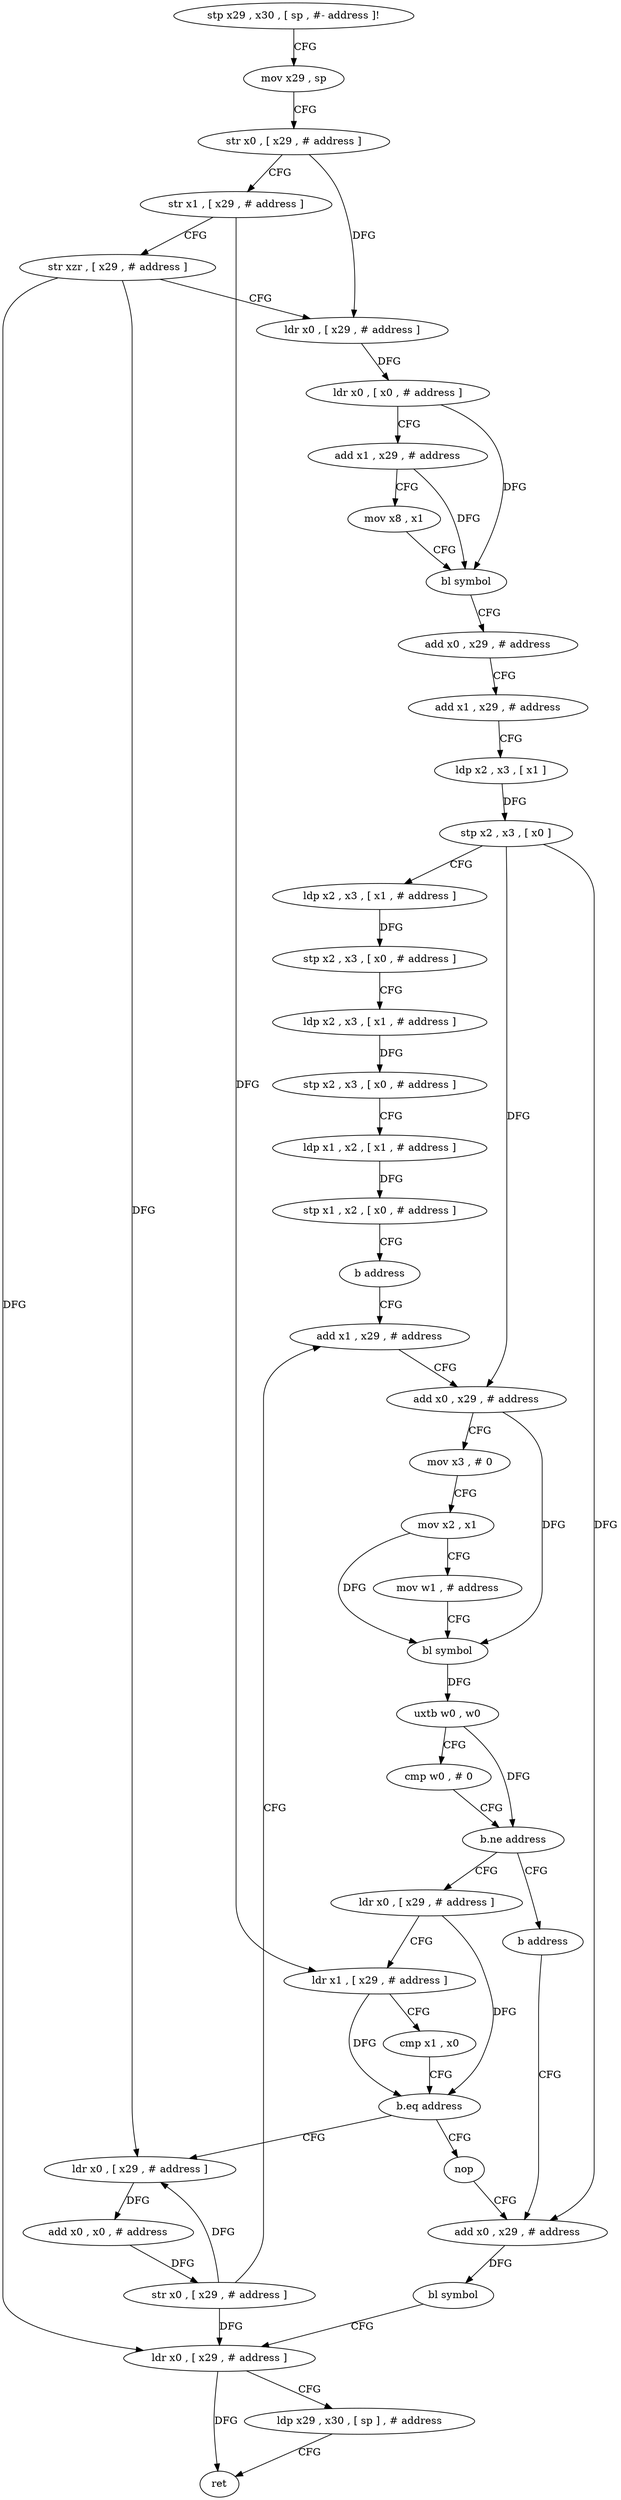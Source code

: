 digraph "func" {
"92004" [label = "stp x29 , x30 , [ sp , #- address ]!" ]
"92008" [label = "mov x29 , sp" ]
"92012" [label = "str x0 , [ x29 , # address ]" ]
"92016" [label = "str x1 , [ x29 , # address ]" ]
"92020" [label = "str xzr , [ x29 , # address ]" ]
"92024" [label = "ldr x0 , [ x29 , # address ]" ]
"92028" [label = "ldr x0 , [ x0 , # address ]" ]
"92032" [label = "add x1 , x29 , # address" ]
"92036" [label = "mov x8 , x1" ]
"92040" [label = "bl symbol" ]
"92044" [label = "add x0 , x29 , # address" ]
"92048" [label = "add x1 , x29 , # address" ]
"92052" [label = "ldp x2 , x3 , [ x1 ]" ]
"92056" [label = "stp x2 , x3 , [ x0 ]" ]
"92060" [label = "ldp x2 , x3 , [ x1 , # address ]" ]
"92064" [label = "stp x2 , x3 , [ x0 , # address ]" ]
"92068" [label = "ldp x2 , x3 , [ x1 , # address ]" ]
"92072" [label = "stp x2 , x3 , [ x0 , # address ]" ]
"92076" [label = "ldp x1 , x2 , [ x1 , # address ]" ]
"92080" [label = "stp x1 , x2 , [ x0 , # address ]" ]
"92084" [label = "b address" ]
"92116" [label = "add x1 , x29 , # address" ]
"92120" [label = "add x0 , x29 , # address" ]
"92124" [label = "mov x3 , # 0" ]
"92128" [label = "mov x2 , x1" ]
"92132" [label = "mov w1 , # address" ]
"92136" [label = "bl symbol" ]
"92140" [label = "uxtb w0 , w0" ]
"92144" [label = "cmp w0 , # 0" ]
"92148" [label = "b.ne address" ]
"92088" [label = "ldr x0 , [ x29 , # address ]" ]
"92152" [label = "b address" ]
"92092" [label = "ldr x1 , [ x29 , # address ]" ]
"92096" [label = "cmp x1 , x0" ]
"92100" [label = "b.eq address" ]
"92156" [label = "nop" ]
"92104" [label = "ldr x0 , [ x29 , # address ]" ]
"92160" [label = "add x0 , x29 , # address" ]
"92108" [label = "add x0 , x0 , # address" ]
"92112" [label = "str x0 , [ x29 , # address ]" ]
"92164" [label = "bl symbol" ]
"92168" [label = "ldr x0 , [ x29 , # address ]" ]
"92172" [label = "ldp x29 , x30 , [ sp ] , # address" ]
"92176" [label = "ret" ]
"92004" -> "92008" [ label = "CFG" ]
"92008" -> "92012" [ label = "CFG" ]
"92012" -> "92016" [ label = "CFG" ]
"92012" -> "92024" [ label = "DFG" ]
"92016" -> "92020" [ label = "CFG" ]
"92016" -> "92092" [ label = "DFG" ]
"92020" -> "92024" [ label = "CFG" ]
"92020" -> "92104" [ label = "DFG" ]
"92020" -> "92168" [ label = "DFG" ]
"92024" -> "92028" [ label = "DFG" ]
"92028" -> "92032" [ label = "CFG" ]
"92028" -> "92040" [ label = "DFG" ]
"92032" -> "92036" [ label = "CFG" ]
"92032" -> "92040" [ label = "DFG" ]
"92036" -> "92040" [ label = "CFG" ]
"92040" -> "92044" [ label = "CFG" ]
"92044" -> "92048" [ label = "CFG" ]
"92048" -> "92052" [ label = "CFG" ]
"92052" -> "92056" [ label = "DFG" ]
"92056" -> "92060" [ label = "CFG" ]
"92056" -> "92120" [ label = "DFG" ]
"92056" -> "92160" [ label = "DFG" ]
"92060" -> "92064" [ label = "DFG" ]
"92064" -> "92068" [ label = "CFG" ]
"92068" -> "92072" [ label = "DFG" ]
"92072" -> "92076" [ label = "CFG" ]
"92076" -> "92080" [ label = "DFG" ]
"92080" -> "92084" [ label = "CFG" ]
"92084" -> "92116" [ label = "CFG" ]
"92116" -> "92120" [ label = "CFG" ]
"92120" -> "92124" [ label = "CFG" ]
"92120" -> "92136" [ label = "DFG" ]
"92124" -> "92128" [ label = "CFG" ]
"92128" -> "92132" [ label = "CFG" ]
"92128" -> "92136" [ label = "DFG" ]
"92132" -> "92136" [ label = "CFG" ]
"92136" -> "92140" [ label = "DFG" ]
"92140" -> "92144" [ label = "CFG" ]
"92140" -> "92148" [ label = "DFG" ]
"92144" -> "92148" [ label = "CFG" ]
"92148" -> "92088" [ label = "CFG" ]
"92148" -> "92152" [ label = "CFG" ]
"92088" -> "92092" [ label = "CFG" ]
"92088" -> "92100" [ label = "DFG" ]
"92152" -> "92160" [ label = "CFG" ]
"92092" -> "92096" [ label = "CFG" ]
"92092" -> "92100" [ label = "DFG" ]
"92096" -> "92100" [ label = "CFG" ]
"92100" -> "92156" [ label = "CFG" ]
"92100" -> "92104" [ label = "CFG" ]
"92156" -> "92160" [ label = "CFG" ]
"92104" -> "92108" [ label = "DFG" ]
"92160" -> "92164" [ label = "DFG" ]
"92108" -> "92112" [ label = "DFG" ]
"92112" -> "92116" [ label = "CFG" ]
"92112" -> "92104" [ label = "DFG" ]
"92112" -> "92168" [ label = "DFG" ]
"92164" -> "92168" [ label = "CFG" ]
"92168" -> "92172" [ label = "CFG" ]
"92168" -> "92176" [ label = "DFG" ]
"92172" -> "92176" [ label = "CFG" ]
}
